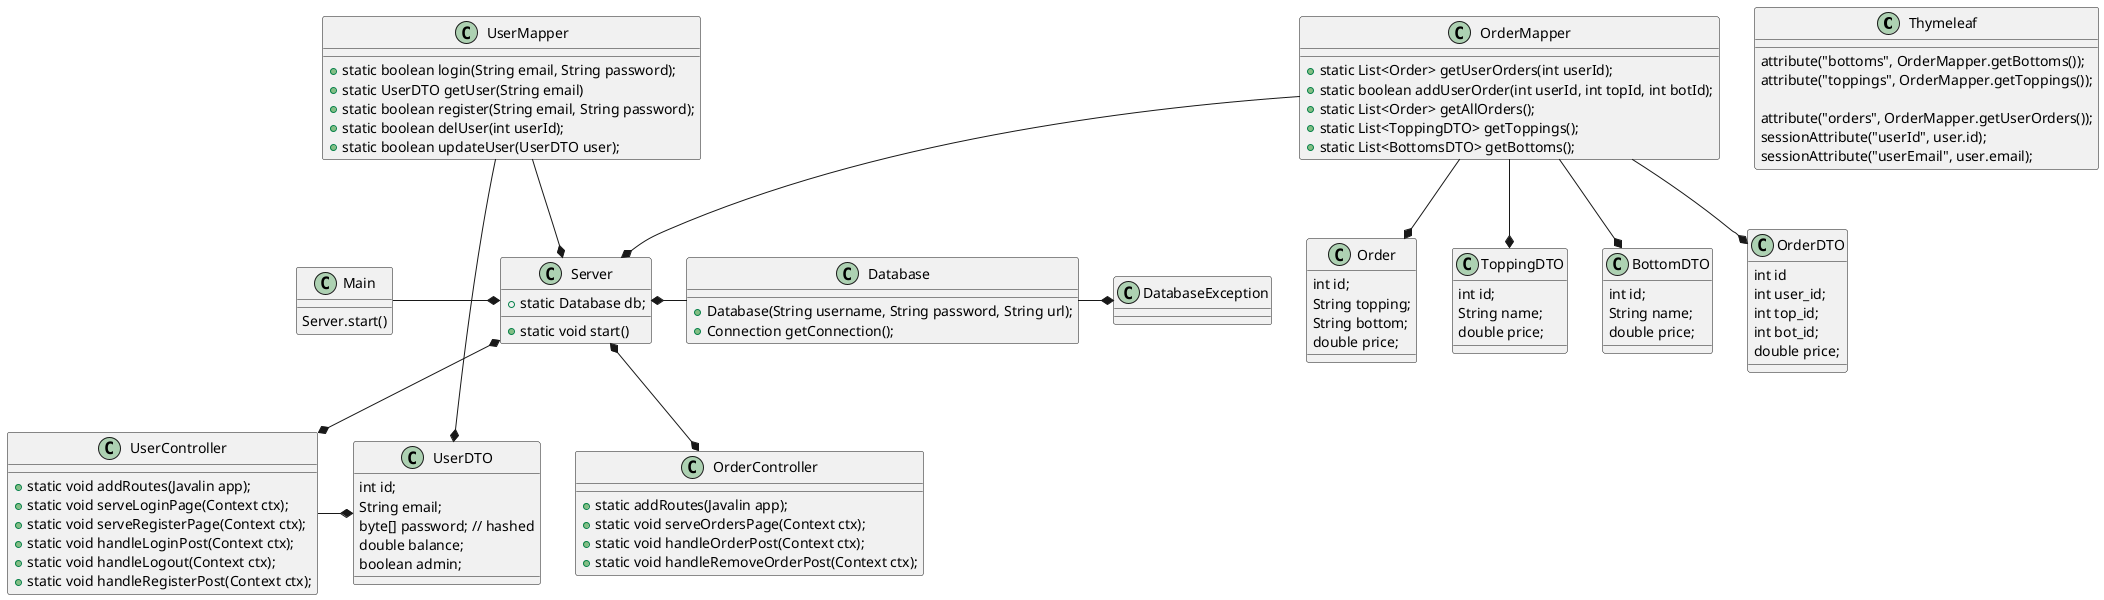 @startuml

class Thymeleaf {
    attribute("bottoms", OrderMapper.getBottoms());
    attribute("toppings", OrderMapper.getToppings());

    attribute("orders", OrderMapper.getUserOrders());


    sessionAttribute("userId", user.id);
    sessionAttribute("userEmail", user.email);
}
class Main {
    Server.start()
}
class Server {
    + static Database db;
    + static void start()
}


class OrderController {
    + static addRoutes(Javalin app);
    + static void serveOrdersPage(Context ctx);
    + static void handleOrderPost(Context ctx);
    + static void handleRemoveOrderPost(Context ctx);
}

class UserDTO {
    int id;
    String email;
    byte[] password; // hashed
    double balance;
    boolean admin;
}

class UserMapper {
    + static boolean login(String email, String password);
    + static UserDTO getUser(String email)
    + static boolean register(String email, String password);
    + static boolean delUser(int userId);
    + static boolean updateUser(UserDTO user);
}

class UserController {
    + static void addRoutes(Javalin app);
    + static void serveLoginPage(Context ctx);
    + static void serveRegisterPage(Context ctx);
    + static void handleLoginPost(Context ctx);
    + static void handleLogout(Context ctx);
    + static void handleRegisterPost(Context ctx);
}

class ToppingDTO {
    int id;
    String name;
    double price;
}

class BottomDTO {
    int id;
    String name;
    double price;
}

class OrderDTO {
    int id
    int user_id;
    int top_id;
    int bot_id;
    double price;
}

class Order {
    int id;
    String topping;
    String bottom;
    double price;
}

class OrderMapper {
    + static List<Order> getUserOrders(int userId);
    + static boolean addUserOrder(int userId, int topId, int botId);
    + static List<Order> getAllOrders();
    + static List<ToppingDTO> getToppings();
    + static List<BottomsDTO> getBottoms();
}

class Database {
    + Database(String username, String password, String url);
    + Connection getConnection();
}
class DatabaseException {
}
Database -* DatabaseException
Server *- Database

Main -* Server
Server *--* UserController
Server *--* OrderController
OrderMapper --* Order
OrderMapper --* Server
OrderMapper --* ToppingDTO
OrderMapper --* BottomDTO
OrderMapper --* OrderDTO
UserMapper --* Server
UserMapper --* UserDTO

UserController -* UserDTO

@enduml